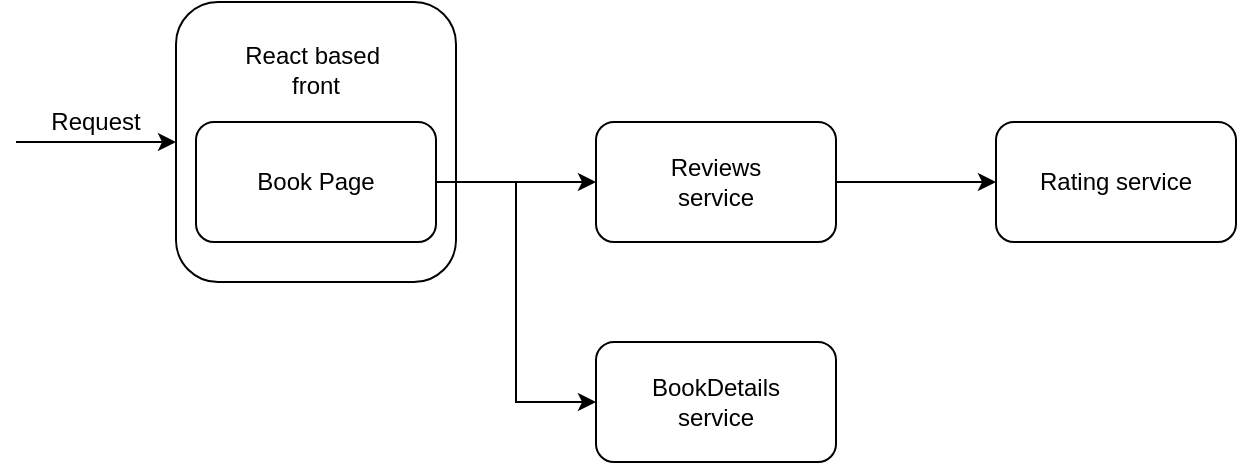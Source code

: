 <mxfile version="12.8.5" type="device"><diagram id="prtHgNgQTEPvFCAcTncT" name="Page-1"><mxGraphModel dx="1360" dy="834" grid="1" gridSize="10" guides="1" tooltips="1" connect="1" arrows="1" fold="1" page="1" pageScale="1" pageWidth="827" pageHeight="1169" math="0" shadow="0"><root><mxCell id="0"/><mxCell id="1" parent="0"/><mxCell id="yQ6EkMOUkpf2z6v9Rh7K-9" value="&lt;span style=&quot;white-space: normal&quot;&gt;React based&amp;nbsp;&lt;/span&gt;&lt;br style=&quot;white-space: normal&quot;&gt;&lt;span style=&quot;white-space: normal&quot;&gt;front&lt;br&gt;&lt;br&gt;&lt;br&gt;&lt;br&gt;&lt;br&gt;&lt;br&gt;&lt;/span&gt;" style="rounded=1;whiteSpace=wrap;html=1;" parent="1" vertex="1"><mxGeometry x="190" y="120" width="140" height="140" as="geometry"/></mxCell><mxCell id="yQ6EkMOUkpf2z6v9Rh7K-6" style="edgeStyle=orthogonalEdgeStyle;rounded=0;orthogonalLoop=1;jettySize=auto;html=1;exitX=1;exitY=0.5;exitDx=0;exitDy=0;entryX=0;entryY=0.5;entryDx=0;entryDy=0;" parent="1" source="yQ6EkMOUkpf2z6v9Rh7K-1" target="yQ6EkMOUkpf2z6v9Rh7K-2" edge="1"><mxGeometry relative="1" as="geometry"/></mxCell><mxCell id="yQ6EkMOUkpf2z6v9Rh7K-10" style="edgeStyle=orthogonalEdgeStyle;rounded=0;orthogonalLoop=1;jettySize=auto;html=1;entryX=0;entryY=0.5;entryDx=0;entryDy=0;exitX=1;exitY=0.5;exitDx=0;exitDy=0;" parent="1" source="yQ6EkMOUkpf2z6v9Rh7K-1" target="yQ6EkMOUkpf2z6v9Rh7K-3" edge="1"><mxGeometry relative="1" as="geometry"><mxPoint x="330" y="360" as="sourcePoint"/></mxGeometry></mxCell><mxCell id="yQ6EkMOUkpf2z6v9Rh7K-1" value="Book Page" style="rounded=1;whiteSpace=wrap;html=1;" parent="1" vertex="1"><mxGeometry x="200" y="180" width="120" height="60" as="geometry"/></mxCell><mxCell id="yQ6EkMOUkpf2z6v9Rh7K-7" style="edgeStyle=orthogonalEdgeStyle;rounded=0;orthogonalLoop=1;jettySize=auto;html=1;exitX=1;exitY=0.5;exitDx=0;exitDy=0;entryX=0;entryY=0.5;entryDx=0;entryDy=0;" parent="1" source="yQ6EkMOUkpf2z6v9Rh7K-2" target="yQ6EkMOUkpf2z6v9Rh7K-4" edge="1"><mxGeometry relative="1" as="geometry"/></mxCell><mxCell id="yQ6EkMOUkpf2z6v9Rh7K-2" value="Reviews&lt;br&gt;service" style="rounded=1;whiteSpace=wrap;html=1;" parent="1" vertex="1"><mxGeometry x="400" y="180" width="120" height="60" as="geometry"/></mxCell><mxCell id="yQ6EkMOUkpf2z6v9Rh7K-3" value="BookDetails&lt;br&gt;service" style="rounded=1;whiteSpace=wrap;html=1;" parent="1" vertex="1"><mxGeometry x="400" y="290" width="120" height="60" as="geometry"/></mxCell><mxCell id="yQ6EkMOUkpf2z6v9Rh7K-4" value="Rating service" style="rounded=1;whiteSpace=wrap;html=1;" parent="1" vertex="1"><mxGeometry x="600" y="180" width="120" height="60" as="geometry"/></mxCell><mxCell id="yQ6EkMOUkpf2z6v9Rh7K-11" value="" style="endArrow=classic;html=1;entryX=0;entryY=0.5;entryDx=0;entryDy=0;" parent="1" target="yQ6EkMOUkpf2z6v9Rh7K-9" edge="1"><mxGeometry width="50" height="50" relative="1" as="geometry"><mxPoint x="110" y="190" as="sourcePoint"/><mxPoint x="570" y="400" as="targetPoint"/></mxGeometry></mxCell><mxCell id="yQ6EkMOUkpf2z6v9Rh7K-12" value="Request" style="text;html=1;strokeColor=none;fillColor=none;align=center;verticalAlign=middle;whiteSpace=wrap;rounded=0;" parent="1" vertex="1"><mxGeometry x="130" y="170" width="40" height="20" as="geometry"/></mxCell></root></mxGraphModel></diagram></mxfile>